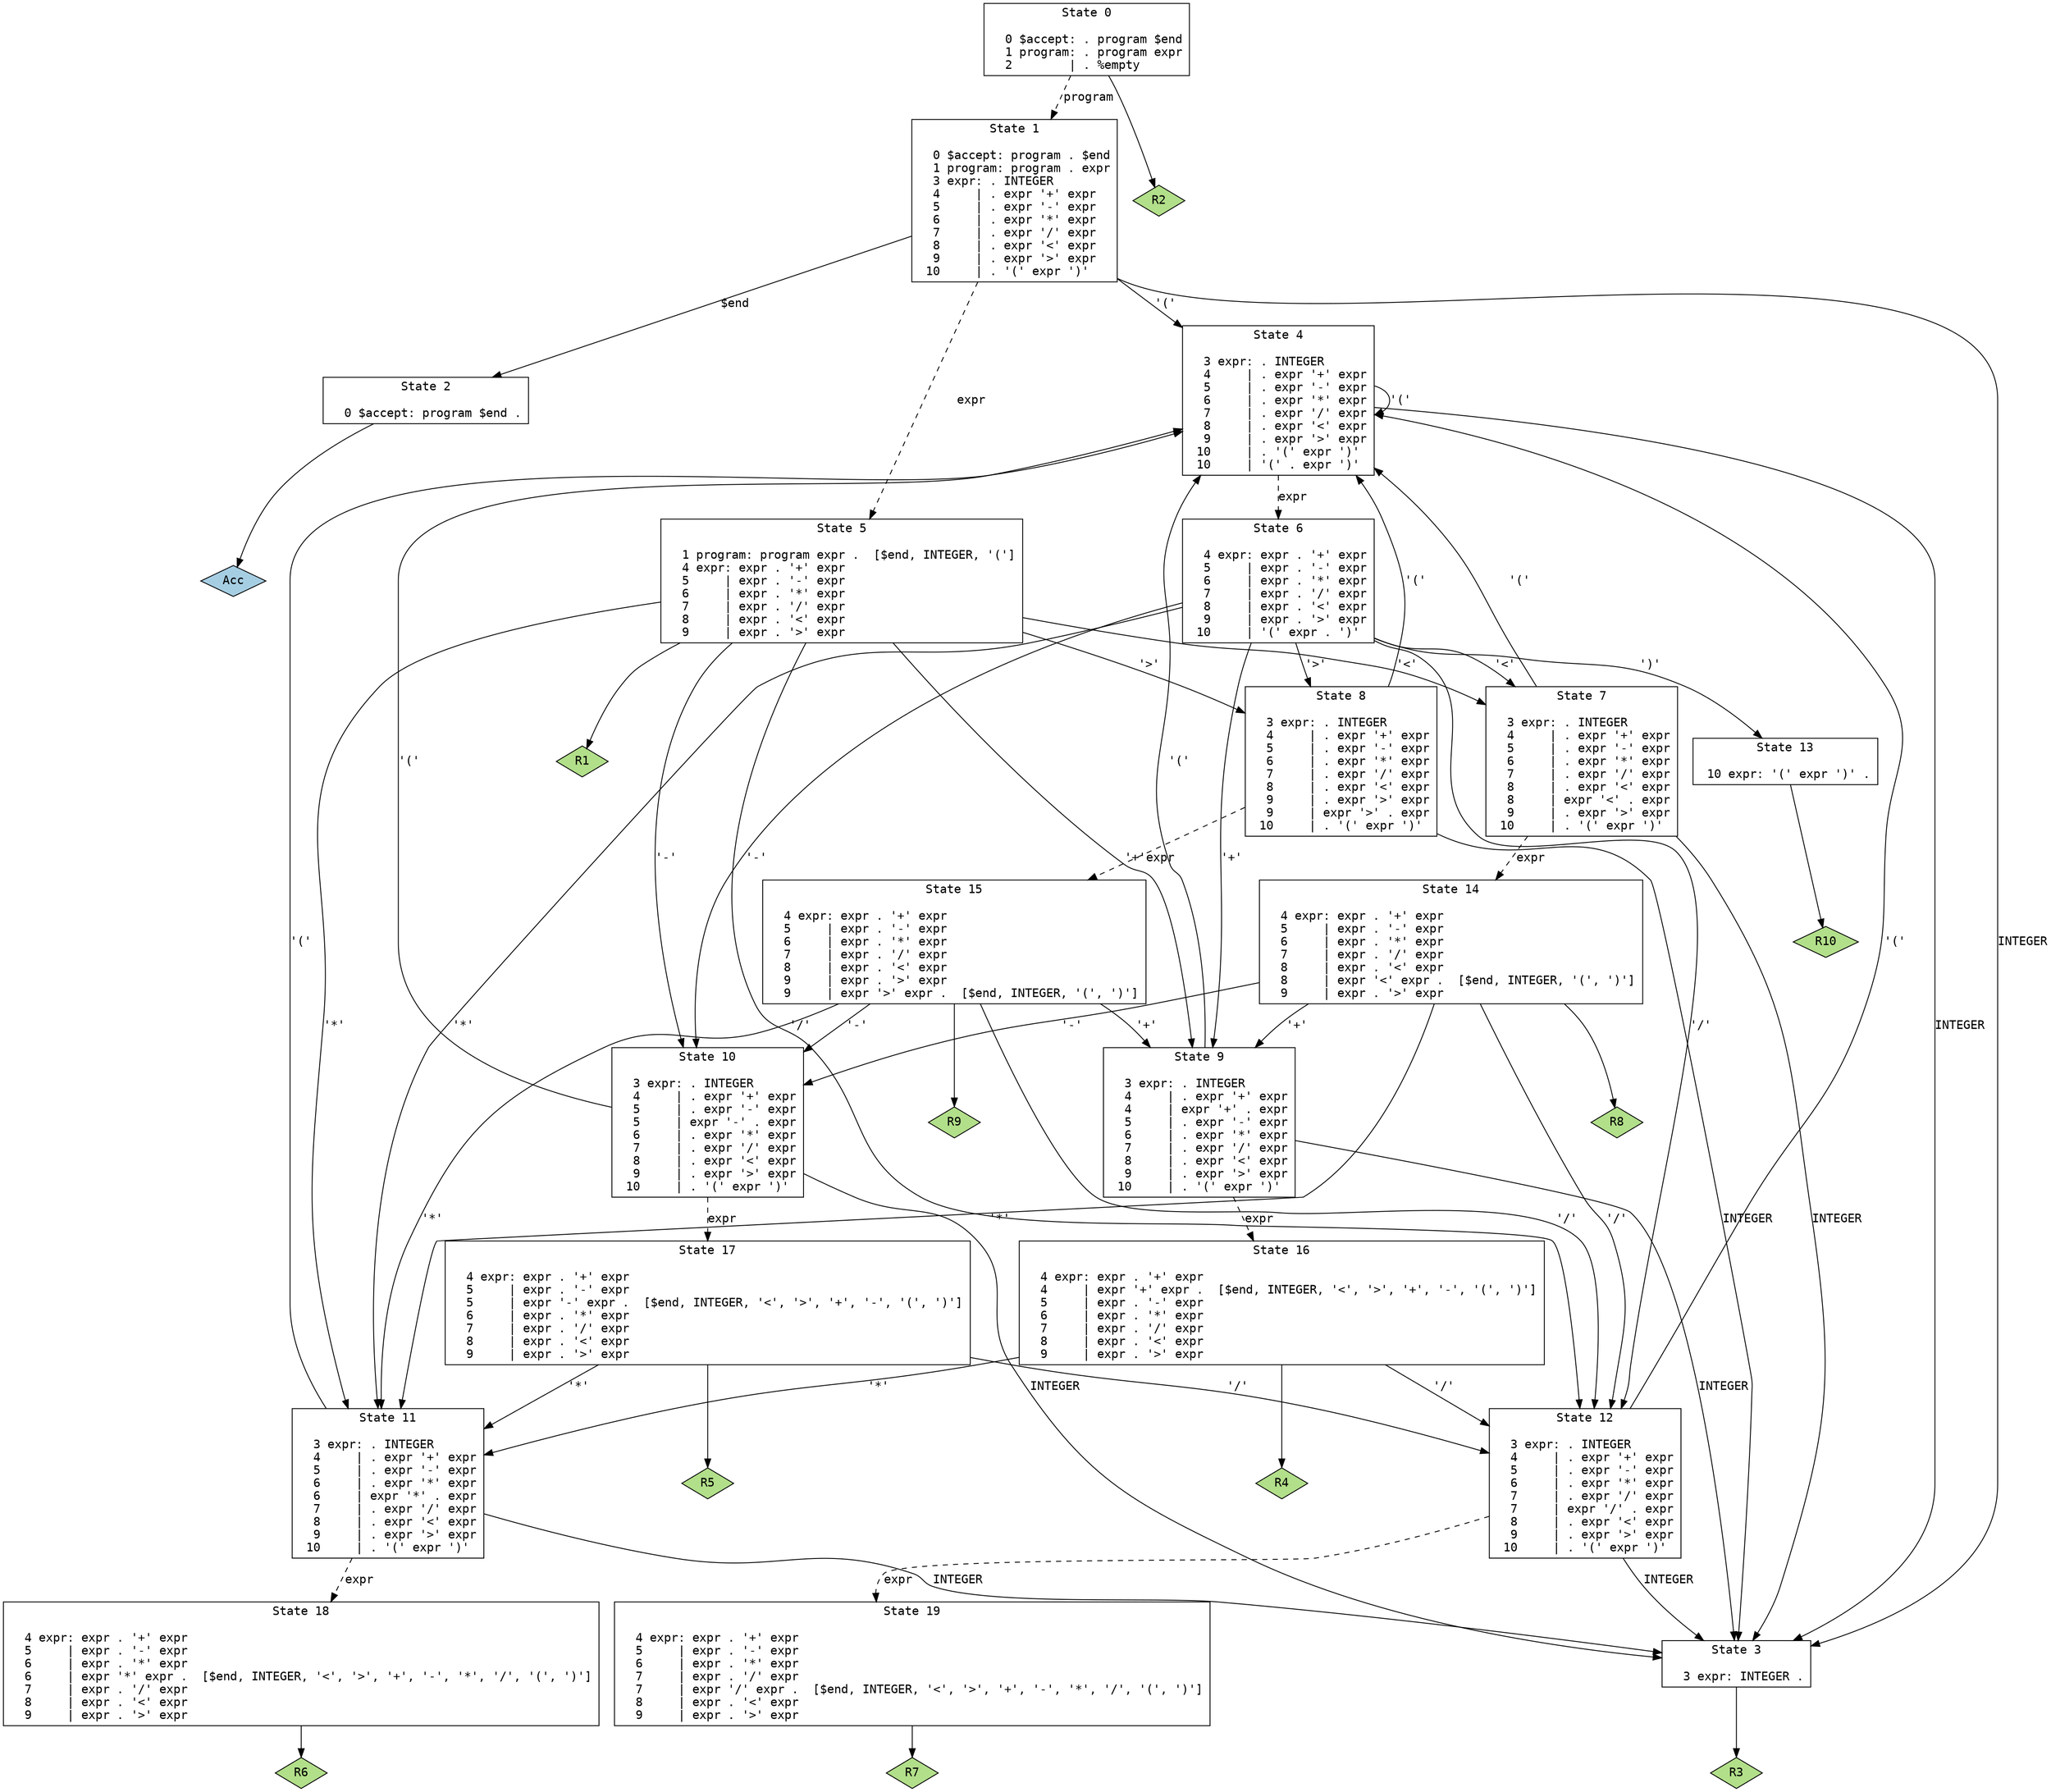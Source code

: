 // Generated by GNU Bison 3.3.2.
// Report bugs to <bug-bison@gnu.org>.
// Home page: <http://www.gnu.org/software/bison/>.

digraph "interpreter.y"
{
  node [fontname = courier, shape = box, colorscheme = paired6]
  edge [fontname = courier]

  0 [label="State 0\n\l  0 $accept: . program $end\l  1 program: . program expr\l  2        | . %empty\l"]
  0 -> 1 [style=dashed label="program"]
  0 -> "0R2" [style=solid]
 "0R2" [label="R2", fillcolor=3, shape=diamond, style=filled]
  1 [label="State 1\n\l  0 $accept: program . $end\l  1 program: program . expr\l  3 expr: . INTEGER\l  4     | . expr '+' expr\l  5     | . expr '-' expr\l  6     | . expr '*' expr\l  7     | . expr '/' expr\l  8     | . expr '<' expr\l  9     | . expr '>' expr\l 10     | . '(' expr ')'\l"]
  1 -> 2 [style=solid label="$end"]
  1 -> 3 [style=solid label="INTEGER"]
  1 -> 4 [style=solid label="'('"]
  1 -> 5 [style=dashed label="expr"]
  2 [label="State 2\n\l  0 $accept: program $end .\l"]
  2 -> "2R0" [style=solid]
 "2R0" [label="Acc", fillcolor=1, shape=diamond, style=filled]
  3 [label="State 3\n\l  3 expr: INTEGER .\l"]
  3 -> "3R3" [style=solid]
 "3R3" [label="R3", fillcolor=3, shape=diamond, style=filled]
  4 [label="State 4\n\l  3 expr: . INTEGER\l  4     | . expr '+' expr\l  5     | . expr '-' expr\l  6     | . expr '*' expr\l  7     | . expr '/' expr\l  8     | . expr '<' expr\l  9     | . expr '>' expr\l 10     | . '(' expr ')'\l 10     | '(' . expr ')'\l"]
  4 -> 3 [style=solid label="INTEGER"]
  4 -> 4 [style=solid label="'('"]
  4 -> 6 [style=dashed label="expr"]
  5 [label="State 5\n\l  1 program: program expr .  [$end, INTEGER, '(']\l  4 expr: expr . '+' expr\l  5     | expr . '-' expr\l  6     | expr . '*' expr\l  7     | expr . '/' expr\l  8     | expr . '<' expr\l  9     | expr . '>' expr\l"]
  5 -> 7 [style=solid label="'<'"]
  5 -> 8 [style=solid label="'>'"]
  5 -> 9 [style=solid label="'+'"]
  5 -> 10 [style=solid label="'-'"]
  5 -> 11 [style=solid label="'*'"]
  5 -> 12 [style=solid label="'/'"]
  5 -> "5R1" [style=solid]
 "5R1" [label="R1", fillcolor=3, shape=diamond, style=filled]
  6 [label="State 6\n\l  4 expr: expr . '+' expr\l  5     | expr . '-' expr\l  6     | expr . '*' expr\l  7     | expr . '/' expr\l  8     | expr . '<' expr\l  9     | expr . '>' expr\l 10     | '(' expr . ')'\l"]
  6 -> 7 [style=solid label="'<'"]
  6 -> 8 [style=solid label="'>'"]
  6 -> 9 [style=solid label="'+'"]
  6 -> 10 [style=solid label="'-'"]
  6 -> 11 [style=solid label="'*'"]
  6 -> 12 [style=solid label="'/'"]
  6 -> 13 [style=solid label="')'"]
  7 [label="State 7\n\l  3 expr: . INTEGER\l  4     | . expr '+' expr\l  5     | . expr '-' expr\l  6     | . expr '*' expr\l  7     | . expr '/' expr\l  8     | . expr '<' expr\l  8     | expr '<' . expr\l  9     | . expr '>' expr\l 10     | . '(' expr ')'\l"]
  7 -> 3 [style=solid label="INTEGER"]
  7 -> 4 [style=solid label="'('"]
  7 -> 14 [style=dashed label="expr"]
  8 [label="State 8\n\l  3 expr: . INTEGER\l  4     | . expr '+' expr\l  5     | . expr '-' expr\l  6     | . expr '*' expr\l  7     | . expr '/' expr\l  8     | . expr '<' expr\l  9     | . expr '>' expr\l  9     | expr '>' . expr\l 10     | . '(' expr ')'\l"]
  8 -> 3 [style=solid label="INTEGER"]
  8 -> 4 [style=solid label="'('"]
  8 -> 15 [style=dashed label="expr"]
  9 [label="State 9\n\l  3 expr: . INTEGER\l  4     | . expr '+' expr\l  4     | expr '+' . expr\l  5     | . expr '-' expr\l  6     | . expr '*' expr\l  7     | . expr '/' expr\l  8     | . expr '<' expr\l  9     | . expr '>' expr\l 10     | . '(' expr ')'\l"]
  9 -> 3 [style=solid label="INTEGER"]
  9 -> 4 [style=solid label="'('"]
  9 -> 16 [style=dashed label="expr"]
  10 [label="State 10\n\l  3 expr: . INTEGER\l  4     | . expr '+' expr\l  5     | . expr '-' expr\l  5     | expr '-' . expr\l  6     | . expr '*' expr\l  7     | . expr '/' expr\l  8     | . expr '<' expr\l  9     | . expr '>' expr\l 10     | . '(' expr ')'\l"]
  10 -> 3 [style=solid label="INTEGER"]
  10 -> 4 [style=solid label="'('"]
  10 -> 17 [style=dashed label="expr"]
  11 [label="State 11\n\l  3 expr: . INTEGER\l  4     | . expr '+' expr\l  5     | . expr '-' expr\l  6     | . expr '*' expr\l  6     | expr '*' . expr\l  7     | . expr '/' expr\l  8     | . expr '<' expr\l  9     | . expr '>' expr\l 10     | . '(' expr ')'\l"]
  11 -> 3 [style=solid label="INTEGER"]
  11 -> 4 [style=solid label="'('"]
  11 -> 18 [style=dashed label="expr"]
  12 [label="State 12\n\l  3 expr: . INTEGER\l  4     | . expr '+' expr\l  5     | . expr '-' expr\l  6     | . expr '*' expr\l  7     | . expr '/' expr\l  7     | expr '/' . expr\l  8     | . expr '<' expr\l  9     | . expr '>' expr\l 10     | . '(' expr ')'\l"]
  12 -> 3 [style=solid label="INTEGER"]
  12 -> 4 [style=solid label="'('"]
  12 -> 19 [style=dashed label="expr"]
  13 [label="State 13\n\l 10 expr: '(' expr ')' .\l"]
  13 -> "13R10" [style=solid]
 "13R10" [label="R10", fillcolor=3, shape=diamond, style=filled]
  14 [label="State 14\n\l  4 expr: expr . '+' expr\l  5     | expr . '-' expr\l  6     | expr . '*' expr\l  7     | expr . '/' expr\l  8     | expr . '<' expr\l  8     | expr '<' expr .  [$end, INTEGER, '(', ')']\l  9     | expr . '>' expr\l"]
  14 -> 9 [style=solid label="'+'"]
  14 -> 10 [style=solid label="'-'"]
  14 -> 11 [style=solid label="'*'"]
  14 -> 12 [style=solid label="'/'"]
  14 -> "14R8" [style=solid]
 "14R8" [label="R8", fillcolor=3, shape=diamond, style=filled]
  15 [label="State 15\n\l  4 expr: expr . '+' expr\l  5     | expr . '-' expr\l  6     | expr . '*' expr\l  7     | expr . '/' expr\l  8     | expr . '<' expr\l  9     | expr . '>' expr\l  9     | expr '>' expr .  [$end, INTEGER, '(', ')']\l"]
  15 -> 9 [style=solid label="'+'"]
  15 -> 10 [style=solid label="'-'"]
  15 -> 11 [style=solid label="'*'"]
  15 -> 12 [style=solid label="'/'"]
  15 -> "15R9" [style=solid]
 "15R9" [label="R9", fillcolor=3, shape=diamond, style=filled]
  16 [label="State 16\n\l  4 expr: expr . '+' expr\l  4     | expr '+' expr .  [$end, INTEGER, '<', '>', '+', '-', '(', ')']\l  5     | expr . '-' expr\l  6     | expr . '*' expr\l  7     | expr . '/' expr\l  8     | expr . '<' expr\l  9     | expr . '>' expr\l"]
  16 -> 11 [style=solid label="'*'"]
  16 -> 12 [style=solid label="'/'"]
  16 -> "16R4" [style=solid]
 "16R4" [label="R4", fillcolor=3, shape=diamond, style=filled]
  17 [label="State 17\n\l  4 expr: expr . '+' expr\l  5     | expr . '-' expr\l  5     | expr '-' expr .  [$end, INTEGER, '<', '>', '+', '-', '(', ')']\l  6     | expr . '*' expr\l  7     | expr . '/' expr\l  8     | expr . '<' expr\l  9     | expr . '>' expr\l"]
  17 -> 11 [style=solid label="'*'"]
  17 -> 12 [style=solid label="'/'"]
  17 -> "17R5" [style=solid]
 "17R5" [label="R5", fillcolor=3, shape=diamond, style=filled]
  18 [label="State 18\n\l  4 expr: expr . '+' expr\l  5     | expr . '-' expr\l  6     | expr . '*' expr\l  6     | expr '*' expr .  [$end, INTEGER, '<', '>', '+', '-', '*', '/', '(', ')']\l  7     | expr . '/' expr\l  8     | expr . '<' expr\l  9     | expr . '>' expr\l"]
  18 -> "18R6" [style=solid]
 "18R6" [label="R6", fillcolor=3, shape=diamond, style=filled]
  19 [label="State 19\n\l  4 expr: expr . '+' expr\l  5     | expr . '-' expr\l  6     | expr . '*' expr\l  7     | expr . '/' expr\l  7     | expr '/' expr .  [$end, INTEGER, '<', '>', '+', '-', '*', '/', '(', ')']\l  8     | expr . '<' expr\l  9     | expr . '>' expr\l"]
  19 -> "19R7" [style=solid]
 "19R7" [label="R7", fillcolor=3, shape=diamond, style=filled]
}
